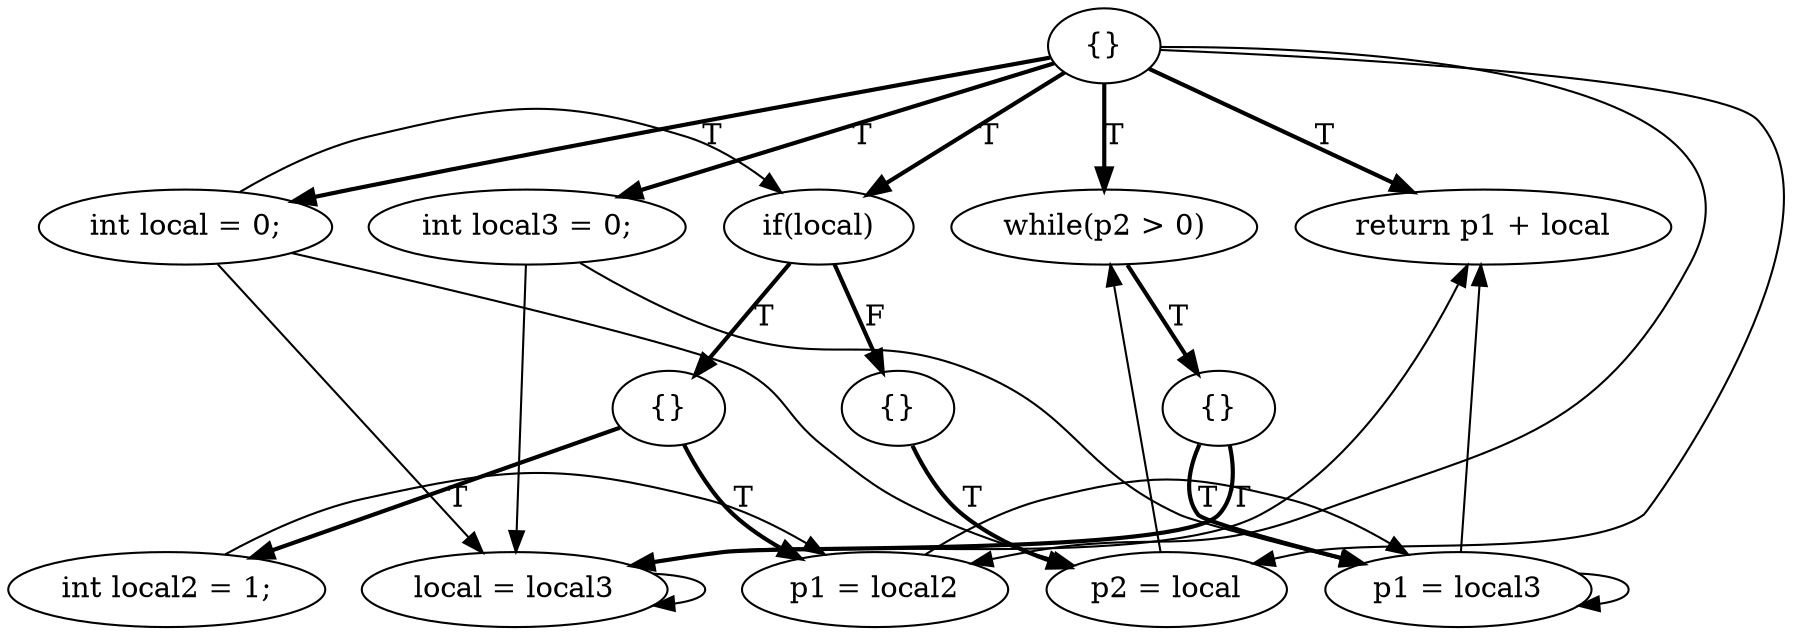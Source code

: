 digraph {
rankdir=TD;
ordering=out;
0[label="{}"]; 
0 -> 1[label="T",style=bold];
1[label="int local = 0;"];
1 -> 3;
1 -> 8;
1 -> 10;
0 -> 2[label="T",style=bold];
2[label="int local3 = 0;"];
2 -> 9;
2 -> 10;
0 -> 3[label="T",style=bold];
3[label="if(local)"]; 
3 -> 11[label="T",style=bold];
11[label="{}"]; 
11 -> 6[label="T",style=bold];
6[label="int local2 = 1;"];
6 -> 7;
11 -> 7[label="T",style=bold];
7[label="p1 = local2"];
7 -> 9;
3 -> 12[label="F",style=bold];
12[label="{}"]; 
12 -> 8[label="T",style=bold];
8[label="p2 = local"];
8 -> 4;
0 -> 4[label="T",style=bold];
4[label="while(p2 > 0)"]; 
4 -> 13[label="T",style=bold];
13[label="{}"]; 
13 -> 9[label="T",style=bold];
9[label="p1 = local3"];
9 -> 5;
9 -> 9;
13 -> 10[label="T",style=bold];
10[label="local = local3"];
10 -> 5;
10 -> 10;
0 -> 5[label="T",style=bold];
5[label="return p1 + local"];
0 -> 7;
0 -> 8;
{ rank=same 1 2 3 4 5 }
{ rank=same 11 12 13 }
{ rank=same 6 7 8 9 10 }

}